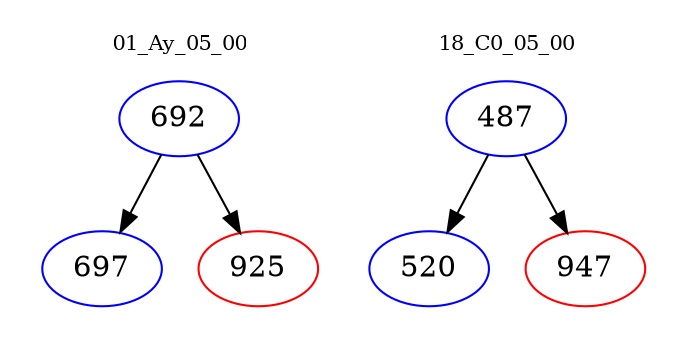 digraph{
subgraph cluster_0 {
color = white
label = "01_Ay_05_00";
fontsize=10;
T0_692 [label="692", color="blue"]
T0_692 -> T0_697 [color="black"]
T0_697 [label="697", color="blue"]
T0_692 -> T0_925 [color="black"]
T0_925 [label="925", color="red"]
}
subgraph cluster_1 {
color = white
label = "18_C0_05_00";
fontsize=10;
T1_487 [label="487", color="blue"]
T1_487 -> T1_520 [color="black"]
T1_520 [label="520", color="blue"]
T1_487 -> T1_947 [color="black"]
T1_947 [label="947", color="red"]
}
}
